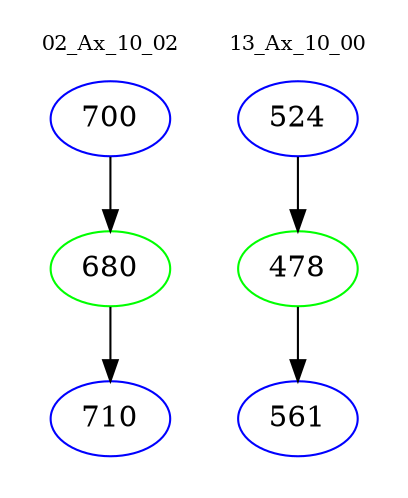 digraph{
subgraph cluster_0 {
color = white
label = "02_Ax_10_02";
fontsize=10;
T0_700 [label="700", color="blue"]
T0_700 -> T0_680 [color="black"]
T0_680 [label="680", color="green"]
T0_680 -> T0_710 [color="black"]
T0_710 [label="710", color="blue"]
}
subgraph cluster_1 {
color = white
label = "13_Ax_10_00";
fontsize=10;
T1_524 [label="524", color="blue"]
T1_524 -> T1_478 [color="black"]
T1_478 [label="478", color="green"]
T1_478 -> T1_561 [color="black"]
T1_561 [label="561", color="blue"]
}
}
